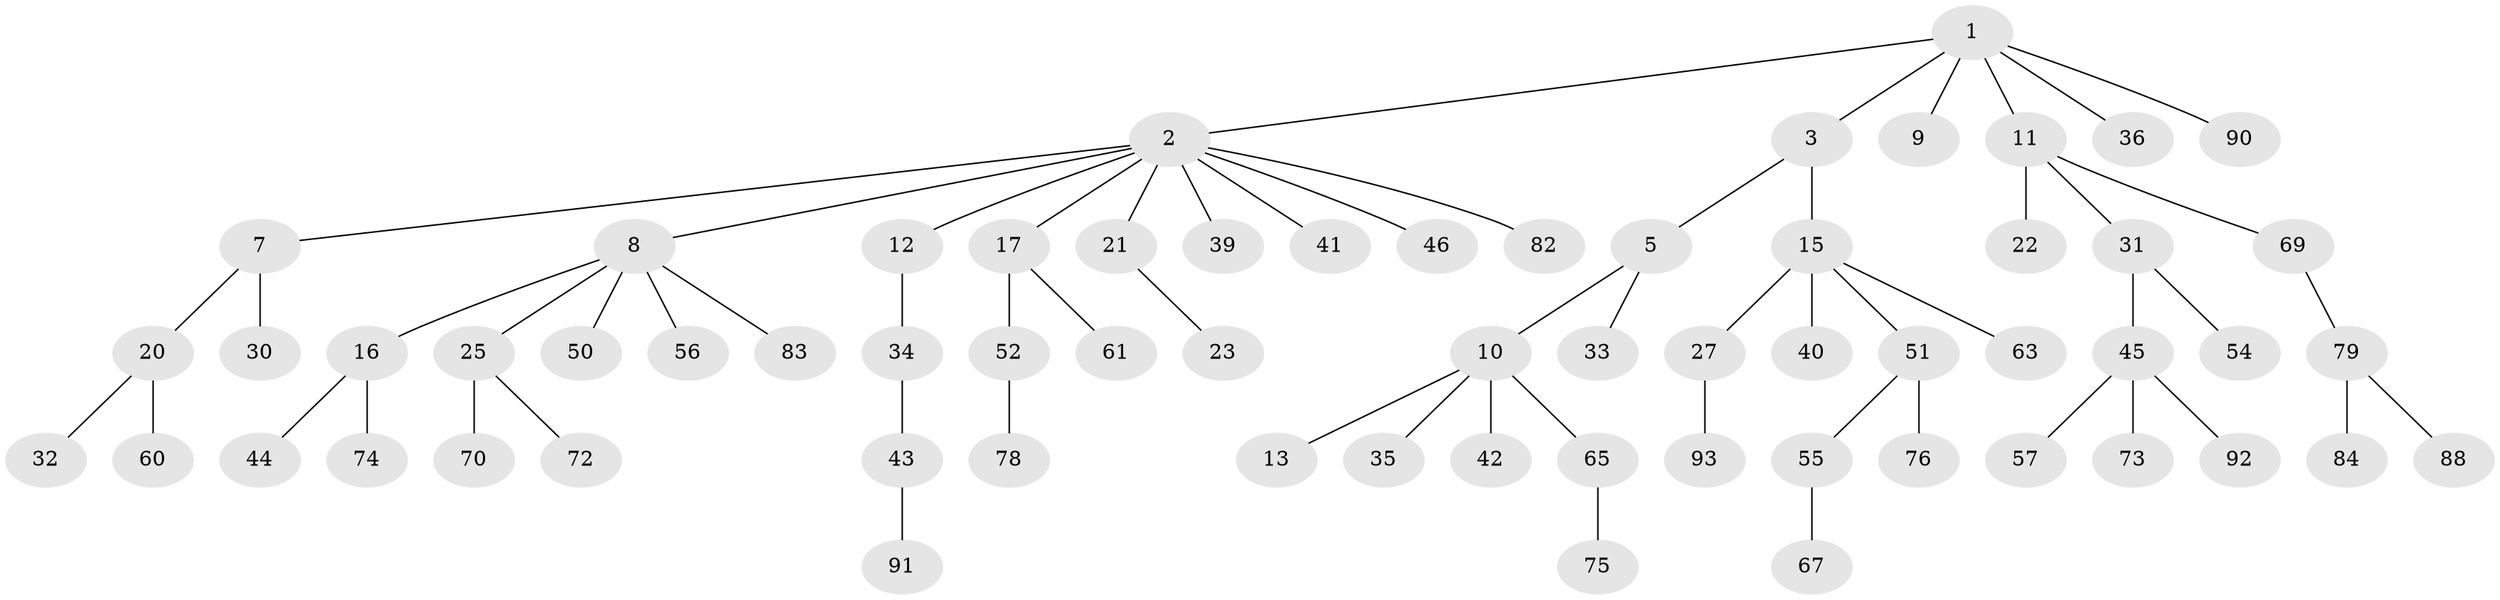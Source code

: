 // Generated by graph-tools (version 1.1) at 2025/52/02/27/25 19:52:13]
// undirected, 64 vertices, 63 edges
graph export_dot {
graph [start="1"]
  node [color=gray90,style=filled];
  1 [super="+6"];
  2 [super="+4"];
  3 [super="+26"];
  5 [super="+53"];
  7 [super="+47"];
  8 [super="+14"];
  9;
  10 [super="+24"];
  11 [super="+18"];
  12 [super="+89"];
  13 [super="+80"];
  15 [super="+19"];
  16 [super="+28"];
  17 [super="+48"];
  20 [super="+37"];
  21 [super="+68"];
  22;
  23;
  25 [super="+81"];
  27 [super="+29"];
  30 [super="+38"];
  31;
  32;
  33;
  34 [super="+77"];
  35;
  36 [super="+59"];
  39;
  40;
  41;
  42 [super="+49"];
  43;
  44 [super="+64"];
  45 [super="+87"];
  46;
  50;
  51;
  52;
  54 [super="+58"];
  55 [super="+62"];
  56;
  57 [super="+71"];
  60;
  61;
  63;
  65 [super="+66"];
  67;
  69;
  70;
  72;
  73;
  74;
  75;
  76 [super="+85"];
  78;
  79 [super="+86"];
  82;
  83;
  84;
  88;
  90;
  91;
  92;
  93;
  1 -- 2;
  1 -- 3;
  1 -- 11;
  1 -- 90;
  1 -- 36;
  1 -- 9;
  2 -- 8;
  2 -- 39;
  2 -- 41;
  2 -- 82;
  2 -- 17;
  2 -- 21;
  2 -- 7;
  2 -- 12;
  2 -- 46;
  3 -- 5;
  3 -- 15;
  5 -- 10;
  5 -- 33;
  7 -- 20;
  7 -- 30;
  8 -- 25;
  8 -- 56;
  8 -- 83;
  8 -- 16;
  8 -- 50;
  10 -- 13;
  10 -- 42;
  10 -- 65;
  10 -- 35;
  11 -- 31;
  11 -- 69;
  11 -- 22;
  12 -- 34;
  15 -- 27;
  15 -- 51;
  15 -- 40;
  15 -- 63;
  16 -- 44;
  16 -- 74;
  17 -- 52;
  17 -- 61;
  20 -- 32;
  20 -- 60;
  21 -- 23;
  25 -- 70;
  25 -- 72;
  27 -- 93;
  31 -- 45;
  31 -- 54;
  34 -- 43;
  43 -- 91;
  45 -- 57;
  45 -- 73;
  45 -- 92;
  51 -- 55;
  51 -- 76;
  52 -- 78;
  55 -- 67;
  65 -- 75;
  69 -- 79;
  79 -- 84;
  79 -- 88;
}
